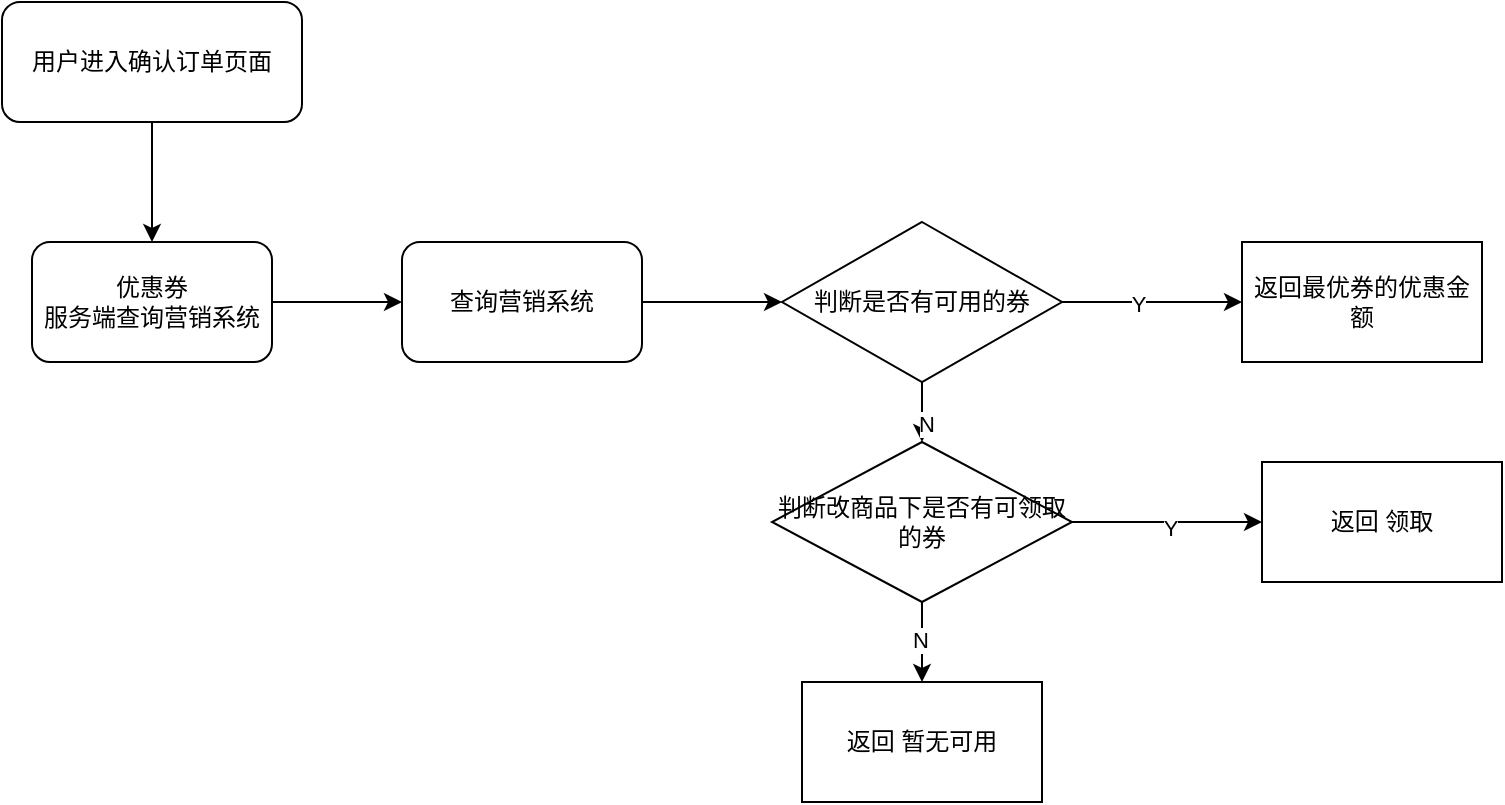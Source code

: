 <mxfile version="14.1.8" type="github">
  <diagram id="WOyw8Ke5U9A3105OGAdO" name="Page-1">
    <mxGraphModel dx="1426" dy="819" grid="1" gridSize="10" guides="1" tooltips="1" connect="1" arrows="1" fold="1" page="1" pageScale="1" pageWidth="1169" pageHeight="827" math="0" shadow="0">
      <root>
        <mxCell id="0" />
        <mxCell id="1" parent="0" />
        <mxCell id="XYajv54Xpjx07cBY7n9Z-3" style="edgeStyle=orthogonalEdgeStyle;rounded=0;orthogonalLoop=1;jettySize=auto;html=1;exitX=0.5;exitY=1;exitDx=0;exitDy=0;" edge="1" parent="1" source="XYajv54Xpjx07cBY7n9Z-1">
          <mxGeometry relative="1" as="geometry">
            <mxPoint x="145" y="180" as="targetPoint" />
          </mxGeometry>
        </mxCell>
        <mxCell id="XYajv54Xpjx07cBY7n9Z-1" value="用户进入确认订单页面" style="rounded=1;whiteSpace=wrap;html=1;" vertex="1" parent="1">
          <mxGeometry x="70" y="60" width="150" height="60" as="geometry" />
        </mxCell>
        <mxCell id="XYajv54Xpjx07cBY7n9Z-6" value="" style="edgeStyle=orthogonalEdgeStyle;rounded=0;orthogonalLoop=1;jettySize=auto;html=1;" edge="1" parent="1" source="XYajv54Xpjx07cBY7n9Z-4" target="XYajv54Xpjx07cBY7n9Z-5">
          <mxGeometry relative="1" as="geometry" />
        </mxCell>
        <mxCell id="XYajv54Xpjx07cBY7n9Z-4" value="优惠券&lt;br&gt;服务端查询营销系统" style="rounded=1;whiteSpace=wrap;html=1;" vertex="1" parent="1">
          <mxGeometry x="85" y="180" width="120" height="60" as="geometry" />
        </mxCell>
        <mxCell id="XYajv54Xpjx07cBY7n9Z-8" value="" style="edgeStyle=orthogonalEdgeStyle;rounded=0;orthogonalLoop=1;jettySize=auto;html=1;" edge="1" parent="1" source="XYajv54Xpjx07cBY7n9Z-5">
          <mxGeometry relative="1" as="geometry">
            <mxPoint x="460" y="210" as="targetPoint" />
            <Array as="points">
              <mxPoint x="450" y="210" />
              <mxPoint x="450" y="210" />
            </Array>
          </mxGeometry>
        </mxCell>
        <mxCell id="XYajv54Xpjx07cBY7n9Z-5" value="查询营销系统" style="whiteSpace=wrap;html=1;rounded=1;" vertex="1" parent="1">
          <mxGeometry x="270" y="180" width="120" height="60" as="geometry" />
        </mxCell>
        <mxCell id="XYajv54Xpjx07cBY7n9Z-11" value="" style="edgeStyle=orthogonalEdgeStyle;rounded=0;orthogonalLoop=1;jettySize=auto;html=1;" edge="1" parent="1" source="XYajv54Xpjx07cBY7n9Z-9" target="XYajv54Xpjx07cBY7n9Z-10">
          <mxGeometry relative="1" as="geometry" />
        </mxCell>
        <mxCell id="XYajv54Xpjx07cBY7n9Z-12" value="Y" style="edgeLabel;html=1;align=center;verticalAlign=middle;resizable=0;points=[];" vertex="1" connectable="0" parent="XYajv54Xpjx07cBY7n9Z-11">
          <mxGeometry x="-0.156" y="-1" relative="1" as="geometry">
            <mxPoint as="offset" />
          </mxGeometry>
        </mxCell>
        <mxCell id="XYajv54Xpjx07cBY7n9Z-14" value="" style="edgeStyle=orthogonalEdgeStyle;rounded=0;orthogonalLoop=1;jettySize=auto;html=1;" edge="1" parent="1" source="XYajv54Xpjx07cBY7n9Z-9">
          <mxGeometry relative="1" as="geometry">
            <mxPoint x="530" y="280" as="targetPoint" />
          </mxGeometry>
        </mxCell>
        <mxCell id="XYajv54Xpjx07cBY7n9Z-15" value="N" style="edgeLabel;html=1;align=center;verticalAlign=middle;resizable=0;points=[];" vertex="1" connectable="0" parent="XYajv54Xpjx07cBY7n9Z-14">
          <mxGeometry x="0.4" y="1" relative="1" as="geometry">
            <mxPoint as="offset" />
          </mxGeometry>
        </mxCell>
        <mxCell id="XYajv54Xpjx07cBY7n9Z-9" value="判断是否有可用的券" style="rhombus;whiteSpace=wrap;html=1;" vertex="1" parent="1">
          <mxGeometry x="460" y="170" width="140" height="80" as="geometry" />
        </mxCell>
        <mxCell id="XYajv54Xpjx07cBY7n9Z-10" value="返回最优券的优惠金额" style="whiteSpace=wrap;html=1;" vertex="1" parent="1">
          <mxGeometry x="690" y="180" width="120" height="60" as="geometry" />
        </mxCell>
        <mxCell id="XYajv54Xpjx07cBY7n9Z-18" value="" style="edgeStyle=orthogonalEdgeStyle;rounded=0;orthogonalLoop=1;jettySize=auto;html=1;" edge="1" parent="1" source="XYajv54Xpjx07cBY7n9Z-16" target="XYajv54Xpjx07cBY7n9Z-17">
          <mxGeometry relative="1" as="geometry" />
        </mxCell>
        <mxCell id="XYajv54Xpjx07cBY7n9Z-19" value="Y" style="edgeLabel;html=1;align=center;verticalAlign=middle;resizable=0;points=[];" vertex="1" connectable="0" parent="XYajv54Xpjx07cBY7n9Z-18">
          <mxGeometry x="0.032" y="-3" relative="1" as="geometry">
            <mxPoint as="offset" />
          </mxGeometry>
        </mxCell>
        <mxCell id="XYajv54Xpjx07cBY7n9Z-21" value="" style="edgeStyle=orthogonalEdgeStyle;rounded=0;orthogonalLoop=1;jettySize=auto;html=1;" edge="1" parent="1" source="XYajv54Xpjx07cBY7n9Z-16" target="XYajv54Xpjx07cBY7n9Z-20">
          <mxGeometry relative="1" as="geometry" />
        </mxCell>
        <mxCell id="XYajv54Xpjx07cBY7n9Z-22" value="N" style="edgeLabel;html=1;align=center;verticalAlign=middle;resizable=0;points=[];" vertex="1" connectable="0" parent="XYajv54Xpjx07cBY7n9Z-21">
          <mxGeometry x="-0.05" y="-1" relative="1" as="geometry">
            <mxPoint as="offset" />
          </mxGeometry>
        </mxCell>
        <mxCell id="XYajv54Xpjx07cBY7n9Z-16" value="&lt;span&gt;判断改商品下是否有可领取的券&lt;/span&gt;" style="rhombus;whiteSpace=wrap;html=1;" vertex="1" parent="1">
          <mxGeometry x="455" y="280" width="150" height="80" as="geometry" />
        </mxCell>
        <mxCell id="XYajv54Xpjx07cBY7n9Z-17" value="返回 领取" style="whiteSpace=wrap;html=1;" vertex="1" parent="1">
          <mxGeometry x="700" y="290" width="120" height="60" as="geometry" />
        </mxCell>
        <mxCell id="XYajv54Xpjx07cBY7n9Z-20" value="返回 暂无可用" style="whiteSpace=wrap;html=1;" vertex="1" parent="1">
          <mxGeometry x="470" y="400" width="120" height="60" as="geometry" />
        </mxCell>
      </root>
    </mxGraphModel>
  </diagram>
</mxfile>
